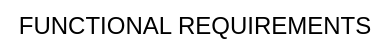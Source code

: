 <mxfile version="24.4.10" type="device">
  <diagram name="Page-1" id="pgF0U18k3PFheCKqF2H7">
    <mxGraphModel dx="1242" dy="715" grid="0" gridSize="10" guides="1" tooltips="1" connect="1" arrows="1" fold="1" page="1" pageScale="1" pageWidth="1100" pageHeight="850" math="0" shadow="0">
      <root>
        <mxCell id="0" />
        <mxCell id="1" parent="0" />
        <mxCell id="u2JmgXyl9PjmI0iKHWWs-1" value="FUNCTIONAL REQUIREMENTS" style="text;html=1;align=center;verticalAlign=middle;resizable=0;points=[];autosize=1;strokeColor=none;fillColor=none;" vertex="1" parent="1">
          <mxGeometry x="13" y="26" width="194" height="26" as="geometry" />
        </mxCell>
      </root>
    </mxGraphModel>
  </diagram>
</mxfile>
